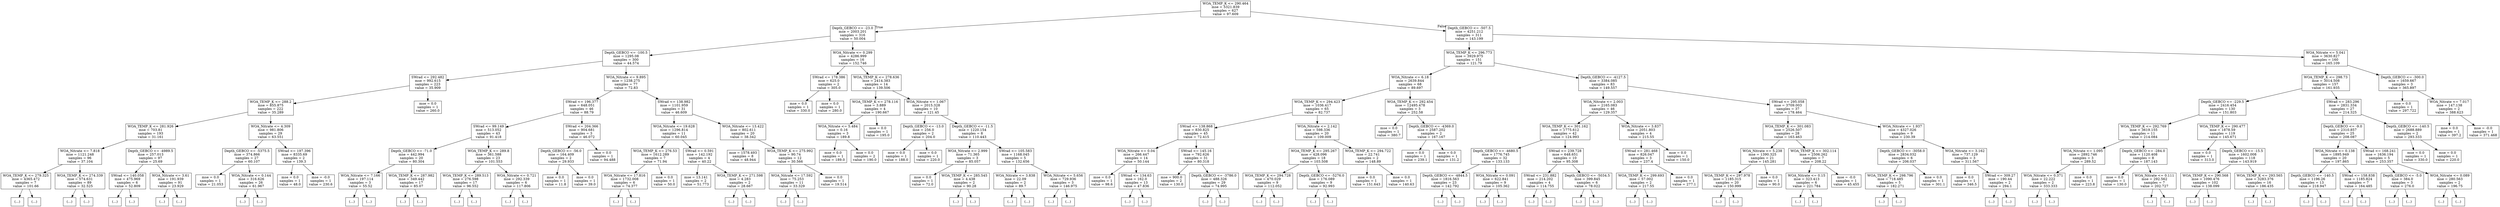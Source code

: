 digraph Tree {
node [shape=box] ;
0 [label="WOA_TEMP_K <= 290.464\nmse = 5321.839\nsamples = 627\nvalue = 97.609"] ;
1 [label="Depth_GEBCO <= -23.0\nmse = 2003.201\nsamples = 316\nvalue = 50.004"] ;
0 -> 1 [labeldistance=2.5, labelangle=45, headlabel="True"] ;
2 [label="Depth_GEBCO <= -100.5\nmse = 1295.08\nsamples = 300\nvalue = 44.574"] ;
1 -> 2 ;
3 [label="SWrad <= 292.482\nmse = 992.615\nsamples = 223\nvalue = 35.909"] ;
2 -> 3 ;
4 [label="WOA_TEMP_K <= 288.2\nmse = 855.875\nsamples = 222\nvalue = 35.289"] ;
3 -> 4 ;
5 [label="WOA_TEMP_K <= 281.926\nmse = 703.81\nsamples = 193\nvalue = 31.161"] ;
4 -> 5 ;
6 [label="WOA_Nitrate <= 7.818\nmse = 1121.248\nsamples = 96\nvalue = 37.104"] ;
5 -> 6 ;
7 [label="WOA_TEMP_K <= 279.325\nmse = 4365.472\nsamples = 7\nvalue = 101.66"] ;
6 -> 7 ;
8 [label="(...)"] ;
7 -> 8 ;
13 [label="(...)"] ;
7 -> 13 ;
20 [label="WOA_TEMP_K <= 274.339\nmse = 574.631\nsamples = 89\nvalue = 32.525"] ;
6 -> 20 ;
21 [label="(...)"] ;
20 -> 21 ;
94 [label="(...)"] ;
20 -> 94 ;
185 [label="Depth_GEBCO <= -4989.5\nmse = 257.013\nsamples = 97\nvalue = 25.69"] ;
5 -> 185 ;
186 [label="SWrad <= 140.058\nmse = 475.969\nsamples = 6\nvalue = 52.809"] ;
185 -> 186 ;
187 [label="(...)"] ;
186 -> 187 ;
194 [label="(...)"] ;
186 -> 194 ;
197 [label="WOA_Nitrate <= 3.61\nmse = 191.939\nsamples = 91\nvalue = 23.929"] ;
185 -> 197 ;
198 [label="(...)"] ;
197 -> 198 ;
237 [label="(...)"] ;
197 -> 237 ;
300 [label="WOA_Nitrate <= 4.309\nmse = 981.806\nsamples = 29\nvalue = 63.551"] ;
4 -> 300 ;
301 [label="Depth_GEBCO <= -5375.5\nmse = 374.866\nsamples = 27\nvalue = 60.107"] ;
300 -> 301 ;
302 [label="mse = 0.0\nsamples = 1\nvalue = 21.053"] ;
301 -> 302 ;
303 [label="WOA_Nitrate <= 0.144\nmse = 316.626\nsamples = 26\nvalue = 61.967"] ;
301 -> 303 ;
304 [label="(...)"] ;
303 -> 304 ;
309 [label="(...)"] ;
303 -> 309 ;
348 [label="SWrad <= 197.396\nmse = 8335.69\nsamples = 2\nvalue = 139.3"] ;
300 -> 348 ;
349 [label="mse = 0.0\nsamples = 1\nvalue = 48.0"] ;
348 -> 349 ;
350 [label="mse = -0.0\nsamples = 1\nvalue = 230.6"] ;
348 -> 350 ;
351 [label="mse = 0.0\nsamples = 1\nvalue = 260.0"] ;
3 -> 351 ;
352 [label="WOA_Nitrate <= 9.895\nmse = 1238.275\nsamples = 77\nvalue = 72.83"] ;
2 -> 352 ;
353 [label="SWrad <= 196.377\nmse = 648.051\nsamples = 46\nvalue = 88.79"] ;
352 -> 353 ;
354 [label="SWrad <= 99.149\nmse = 513.052\nsamples = 43\nvalue = 91.418"] ;
353 -> 354 ;
355 [label="Depth_GEBCO <= -71.0\nmse = 442.994\nsamples = 20\nvalue = 80.304"] ;
354 -> 355 ;
356 [label="WOA_Nitrate <= 7.166\nmse = 197.114\nsamples = 3\nvalue = 55.52"] ;
355 -> 356 ;
357 [label="(...)"] ;
356 -> 357 ;
360 [label="(...)"] ;
356 -> 360 ;
361 [label="WOA_TEMP_K <= 287.982\nmse = 349.442\nsamples = 17\nvalue = 85.07"] ;
355 -> 361 ;
362 [label="(...)"] ;
361 -> 362 ;
391 [label="(...)"] ;
361 -> 391 ;
392 [label="WOA_TEMP_K <= 289.8\nmse = 361.588\nsamples = 23\nvalue = 101.553"] ;
354 -> 392 ;
393 [label="WOA_TEMP_K <= 289.513\nmse = 276.598\nsamples = 17\nvalue = 96.552"] ;
392 -> 393 ;
394 [label="(...)"] ;
393 -> 394 ;
413 [label="(...)"] ;
393 -> 413 ;
418 [label="WOA_Nitrate <= 0.721\nmse = 292.339\nsamples = 6\nvalue = 117.806"] ;
392 -> 418 ;
419 [label="(...)"] ;
418 -> 419 ;
422 [label="(...)"] ;
418 -> 422 ;
427 [label="SWrad <= 204.366\nmse = 904.681\nsamples = 3\nvalue = 46.072"] ;
353 -> 427 ;
428 [label="Depth_GEBCO <= -56.0\nmse = 164.409\nsamples = 2\nvalue = 29.933"] ;
427 -> 428 ;
429 [label="mse = 0.0\nsamples = 1\nvalue = 11.8"] ;
428 -> 429 ;
430 [label="mse = 0.0\nsamples = 1\nvalue = 39.0"] ;
428 -> 430 ;
431 [label="mse = 0.0\nsamples = 1\nvalue = 94.488"] ;
427 -> 431 ;
432 [label="SWrad <= 138.982\nmse = 1101.959\nsamples = 31\nvalue = 46.609"] ;
352 -> 432 ;
433 [label="WOA_Nitrate <= 19.628\nmse = 1296.814\nsamples = 11\nvalue = 60.045"] ;
432 -> 433 ;
434 [label="WOA_TEMP_K <= 276.53\nmse = 1612.289\nsamples = 7\nvalue = 71.94"] ;
433 -> 434 ;
435 [label="WOA_Nitrate <= 17.816\nmse = 1732.008\nsamples = 6\nvalue = 74.377"] ;
434 -> 435 ;
436 [label="(...)"] ;
435 -> 436 ;
437 [label="(...)"] ;
435 -> 437 ;
438 [label="mse = 0.0\nsamples = 1\nvalue = 50.0"] ;
434 -> 438 ;
439 [label="SWrad <= 0.591\nmse = 142.192\nsamples = 4\nvalue = 40.22"] ;
433 -> 439 ;
440 [label="mse = 13.141\nsamples = 2\nvalue = 51.773"] ;
439 -> 440 ;
441 [label="WOA_TEMP_K <= 271.598\nmse = 4.283\nsamples = 2\nvalue = 28.667"] ;
439 -> 441 ;
442 [label="(...)"] ;
441 -> 442 ;
443 [label="(...)"] ;
441 -> 443 ;
444 [label="WOA_Nitrate <= 13.422\nmse = 802.611\nsamples = 20\nvalue = 38.342"] ;
432 -> 444 ;
445 [label="mse = 1578.493\nsamples = 8\nvalue = 48.944"] ;
444 -> 445 ;
446 [label="WOA_TEMP_K <= 275.992\nmse = 90.74\nsamples = 12\nvalue = 30.566"] ;
444 -> 446 ;
447 [label="WOA_Nitrate <= 17.592\nmse = 75.253\nsamples = 11\nvalue = 33.329"] ;
446 -> 447 ;
448 [label="(...)"] ;
447 -> 448 ;
451 [label="(...)"] ;
447 -> 451 ;
456 [label="mse = 0.0\nsamples = 1\nvalue = 19.514"] ;
446 -> 456 ;
457 [label="WOA_Nitrate <= 0.299\nmse = 4286.999\nsamples = 16\nvalue = 152.746"] ;
1 -> 457 ;
458 [label="SWrad <= 178.386\nmse = 625.0\nsamples = 2\nvalue = 305.0"] ;
457 -> 458 ;
459 [label="mse = 0.0\nsamples = 1\nvalue = 330.0"] ;
458 -> 459 ;
460 [label="mse = 0.0\nsamples = 1\nvalue = 280.0"] ;
458 -> 460 ;
461 [label="WOA_TEMP_K <= 278.636\nmse = 2414.383\nsamples = 14\nvalue = 139.506"] ;
457 -> 461 ;
462 [label="WOA_TEMP_K <= 278.116\nmse = 3.889\nsamples = 4\nvalue = 190.667"] ;
461 -> 462 ;
463 [label="WOA_Nitrate <= 5.484\nmse = 0.16\nsamples = 3\nvalue = 189.8"] ;
462 -> 463 ;
464 [label="mse = 0.0\nsamples = 1\nvalue = 189.0"] ;
463 -> 464 ;
465 [label="mse = 0.0\nsamples = 2\nvalue = 190.0"] ;
463 -> 465 ;
466 [label="mse = 0.0\nsamples = 1\nvalue = 195.0"] ;
462 -> 466 ;
467 [label="WOA_Nitrate <= 1.067\nmse = 2015.328\nsamples = 10\nvalue = 121.45"] ;
461 -> 467 ;
468 [label="Depth_GEBCO <= -13.0\nmse = 256.0\nsamples = 2\nvalue = 204.0"] ;
467 -> 468 ;
469 [label="mse = 0.0\nsamples = 1\nvalue = 188.0"] ;
468 -> 469 ;
470 [label="mse = 0.0\nsamples = 1\nvalue = 220.0"] ;
468 -> 470 ;
471 [label="Depth_GEBCO <= -11.5\nmse = 1220.154\nsamples = 8\nvalue = 110.443"] ;
467 -> 471 ;
472 [label="WOA_Nitrate <= 2.999\nmse = 71.365\nsamples = 3\nvalue = 85.057"] ;
471 -> 472 ;
473 [label="mse = 0.0\nsamples = 1\nvalue = 72.0"] ;
472 -> 473 ;
474 [label="WOA_TEMP_K <= 285.545\nmse = 4.438\nsamples = 2\nvalue = 90.28"] ;
472 -> 474 ;
475 [label="(...)"] ;
474 -> 475 ;
476 [label="(...)"] ;
474 -> 476 ;
477 [label="SWrad <= 105.583\nmse = 1168.045\nsamples = 5\nvalue = 132.656"] ;
471 -> 477 ;
478 [label="WOA_Nitrate <= 3.838\nmse = 22.09\nsamples = 2\nvalue = 89.7"] ;
477 -> 478 ;
479 [label="(...)"] ;
478 -> 479 ;
480 [label="(...)"] ;
478 -> 480 ;
481 [label="WOA_Nitrate <= 5.656\nmse = 729.936\nsamples = 3\nvalue = 146.975"] ;
477 -> 481 ;
482 [label="(...)"] ;
481 -> 482 ;
485 [label="(...)"] ;
481 -> 485 ;
486 [label="Depth_GEBCO <= -507.5\nmse = 4251.212\nsamples = 311\nvalue = 143.199"] ;
0 -> 486 [labeldistance=2.5, labelangle=-45, headlabel="False"] ;
487 [label="WOA_TEMP_K <= 296.773\nmse = 3929.975\nsamples = 151\nvalue = 121.79"] ;
486 -> 487 ;
488 [label="WOA_Nitrate <= 6.18\nmse = 2639.844\nsamples = 68\nvalue = 89.697"] ;
487 -> 488 ;
489 [label="WOA_TEMP_K <= 294.423\nmse = 1036.417\nsamples = 65\nvalue = 82.737"] ;
488 -> 489 ;
490 [label="SWrad <= 138.868\nmse = 830.825\nsamples = 45\nvalue = 72.415"] ;
489 -> 490 ;
491 [label="WOA_Nitrate <= 0.04\nmse = 266.447\nsamples = 14\nvalue = 50.144"] ;
490 -> 491 ;
492 [label="mse = 0.0\nsamples = 1\nvalue = 98.6"] ;
491 -> 492 ;
493 [label="SWrad <= 134.63\nmse = 162.0\nsamples = 13\nvalue = 47.836"] ;
491 -> 493 ;
494 [label="(...)"] ;
493 -> 494 ;
517 [label="(...)"] ;
493 -> 517 ;
518 [label="SWrad <= 145.16\nmse = 792.626\nsamples = 31\nvalue = 80.318"] ;
490 -> 518 ;
519 [label="mse = 900.0\nsamples = 2\nvalue = 130.0"] ;
518 -> 519 ;
520 [label="Depth_GEBCO <= -3786.0\nmse = 488.326\nsamples = 29\nvalue = 74.995"] ;
518 -> 520 ;
521 [label="(...)"] ;
520 -> 521 ;
550 [label="(...)"] ;
520 -> 550 ;
571 [label="WOA_Nitrate <= 2.142\nmse = 598.336\nsamples = 20\nvalue = 109.009"] ;
489 -> 571 ;
572 [label="WOA_TEMP_K <= 295.267\nmse = 428.096\nsamples = 18\nvalue = 103.508"] ;
571 -> 572 ;
573 [label="WOA_TEMP_K <= 294.728\nmse = 470.029\nsamples = 9\nvalue = 112.052"] ;
572 -> 573 ;
574 [label="(...)"] ;
573 -> 574 ;
579 [label="(...)"] ;
573 -> 579 ;
590 [label="Depth_GEBCO <= -5276.0\nmse = 176.089\nsamples = 9\nvalue = 92.993"] ;
572 -> 590 ;
591 [label="(...)"] ;
590 -> 591 ;
596 [label="(...)"] ;
590 -> 596 ;
607 [label="WOA_TEMP_K <= 294.722\nmse = 22.741\nsamples = 2\nvalue = 148.89"] ;
571 -> 607 ;
608 [label="mse = 0.0\nsamples = 1\nvalue = 151.643"] ;
607 -> 608 ;
609 [label="mse = 0.0\nsamples = 1\nvalue = 140.63"] ;
607 -> 609 ;
610 [label="WOA_TEMP_K <= 292.454\nmse = 12495.478\nsamples = 3\nvalue = 252.58"] ;
488 -> 610 ;
611 [label="mse = 0.0\nsamples = 1\nvalue = 380.7"] ;
610 -> 611 ;
612 [label="Depth_GEBCO <= -4369.0\nmse = 2587.202\nsamples = 2\nvalue = 167.167"] ;
610 -> 612 ;
613 [label="mse = 0.0\nsamples = 1\nvalue = 239.1"] ;
612 -> 613 ;
614 [label="mse = 0.0\nsamples = 1\nvalue = 131.2"] ;
612 -> 614 ;
615 [label="Depth_GEBCO <= -4127.5\nmse = 3384.085\nsamples = 83\nvalue = 149.557"] ;
487 -> 615 ;
616 [label="WOA_Nitrate <= 2.003\nmse = 2165.083\nsamples = 46\nvalue = 129.357"] ;
615 -> 616 ;
617 [label="WOA_TEMP_K <= 301.162\nmse = 1775.612\nsamples = 42\nvalue = 124.993"] ;
616 -> 617 ;
618 [label="Depth_GEBCO <= -4680.5\nmse = 1776.745\nsamples = 32\nvalue = 133.133"] ;
617 -> 618 ;
619 [label="Depth_GEBCO <= -4844.5\nmse = 1816.563\nsamples = 23\nvalue = 142.792"] ;
618 -> 619 ;
620 [label="(...)"] ;
619 -> 620 ;
657 [label="(...)"] ;
619 -> 657 ;
664 [label="WOA_Nitrate <= 0.091\nmse = 622.841\nsamples = 9\nvalue = 105.362"] ;
618 -> 664 ;
665 [label="(...)"] ;
664 -> 665 ;
672 [label="(...)"] ;
664 -> 672 ;
681 [label="SWrad <= 239.728\nmse = 648.651\nsamples = 10\nvalue = 95.308"] ;
617 -> 681 ;
682 [label="SWrad <= 231.882\nmse = 214.202\nsamples = 4\nvalue = 114.755"] ;
681 -> 682 ;
683 [label="(...)"] ;
682 -> 683 ;
686 [label="(...)"] ;
682 -> 686 ;
689 [label="Depth_GEBCO <= -5034.5\nmse = 399.845\nsamples = 6\nvalue = 78.022"] ;
681 -> 689 ;
690 [label="(...)"] ;
689 -> 690 ;
695 [label="(...)"] ;
689 -> 695 ;
698 [label="WOA_Nitrate <= 3.837\nmse = 2051.803\nsamples = 4\nvalue = 215.55"] ;
616 -> 698 ;
699 [label="SWrad <= 281.468\nmse = 826.047\nsamples = 3\nvalue = 237.4"] ;
698 -> 699 ;
700 [label="WOA_TEMP_K <= 299.693\nmse = 57.002\nsamples = 2\nvalue = 217.55"] ;
699 -> 700 ;
701 [label="(...)"] ;
700 -> 701 ;
702 [label="(...)"] ;
700 -> 702 ;
703 [label="mse = 0.0\nsamples = 1\nvalue = 277.1"] ;
699 -> 703 ;
704 [label="mse = 0.0\nsamples = 1\nvalue = 150.0"] ;
698 -> 704 ;
705 [label="SWrad <= 295.058\nmse = 3709.003\nsamples = 37\nvalue = 178.464"] ;
615 -> 705 ;
706 [label="WOA_TEMP_K <= 301.083\nmse = 2526.507\nsamples = 28\nvalue = 163.463"] ;
705 -> 706 ;
707 [label="WOA_Nitrate <= 5.238\nmse = 1390.325\nsamples = 21\nvalue = 145.281"] ;
706 -> 707 ;
708 [label="WOA_TEMP_K <= 297.978\nmse = 1185.315\nsamples = 20\nvalue = 150.999"] ;
707 -> 708 ;
709 [label="(...)"] ;
708 -> 709 ;
724 [label="(...)"] ;
708 -> 724 ;
745 [label="mse = 0.0\nsamples = 1\nvalue = 90.0"] ;
707 -> 745 ;
746 [label="WOA_TEMP_K <= 302.114\nmse = 2506.262\nsamples = 7\nvalue = 208.22"] ;
706 -> 746 ;
747 [label="WOA_Nitrate <= 0.15\nmse = 323.413\nsamples = 6\nvalue = 221.784"] ;
746 -> 747 ;
748 [label="(...)"] ;
747 -> 748 ;
757 [label="(...)"] ;
747 -> 757 ;
758 [label="mse = -0.0\nsamples = 1\nvalue = 45.455"] ;
746 -> 758 ;
759 [label="WOA_Nitrate <= 1.937\nmse = 4327.026\nsamples = 9\nvalue = 230.39"] ;
705 -> 759 ;
760 [label="Depth_GEBCO <= -3058.0\nmse = 2834.032\nsamples = 6\nvalue = 206.037"] ;
759 -> 760 ;
761 [label="WOA_TEMP_K <= 298.796\nmse = 718.485\nsamples = 5\nvalue = 182.271"] ;
760 -> 761 ;
762 [label="(...)"] ;
761 -> 762 ;
767 [label="(...)"] ;
761 -> 767 ;
770 [label="mse = 0.0\nsamples = 1\nvalue = 301.1"] ;
760 -> 770 ;
771 [label="WOA_Nitrate <= 3.162\nmse = 737.129\nsamples = 3\nvalue = 311.567"] ;
759 -> 771 ;
772 [label="mse = 0.0\nsamples = 1\nvalue = 346.5"] ;
771 -> 772 ;
773 [label="SWrad <= 309.27\nmse = 190.44\nsamples = 2\nvalue = 294.1"] ;
771 -> 773 ;
774 [label="(...)"] ;
773 -> 774 ;
775 [label="(...)"] ;
773 -> 775 ;
776 [label="WOA_Nitrate <= 5.041\nmse = 3630.827\nsamples = 160\nvalue = 165.109"] ;
486 -> 776 ;
777 [label="WOA_TEMP_K <= 298.73\nmse = 3014.508\nsamples = 157\nvalue = 161.935"] ;
776 -> 777 ;
778 [label="Depth_GEBCO <= -229.5\nmse = 2416.454\nsamples = 130\nvalue = 151.803"] ;
777 -> 778 ;
779 [label="WOA_TEMP_K <= 292.769\nmse = 3619.155\nsamples = 11\nvalue = 214.084"] ;
778 -> 779 ;
780 [label="WOA_Nitrate <= 1.095\nmse = 2892.746\nsamples = 3\nvalue = 289.52"] ;
779 -> 780 ;
781 [label="WOA_Nitrate <= 0.371\nmse = 22.222\nsamples = 2\nvalue = 333.333"] ;
780 -> 781 ;
782 [label="(...)"] ;
781 -> 782 ;
783 [label="(...)"] ;
781 -> 783 ;
784 [label="mse = 0.0\nsamples = 1\nvalue = 223.8"] ;
780 -> 784 ;
785 [label="Depth_GEBCO <= -284.0\nmse = 1120.408\nsamples = 8\nvalue = 187.143"] ;
779 -> 785 ;
786 [label="mse = 0.0\nsamples = 1\nvalue = 130.0"] ;
785 -> 786 ;
787 [label="WOA_Nitrate <= 0.111\nmse = 292.562\nsamples = 7\nvalue = 202.727"] ;
785 -> 787 ;
788 [label="(...)"] ;
787 -> 788 ;
793 [label="(...)"] ;
787 -> 793 ;
796 [label="WOA_TEMP_K <= 290.477\nmse = 1878.59\nsamples = 119\nvalue = 145.671"] ;
778 -> 796 ;
797 [label="mse = 0.0\nsamples = 1\nvalue = 313.0"] ;
796 -> 797 ;
798 [label="Depth_GEBCO <= -15.5\nmse = 1602.008\nsamples = 118\nvalue = 143.919"] ;
796 -> 798 ;
799 [label="WOA_TEMP_K <= 290.568\nmse = 1090.476\nsamples = 102\nvalue = 138.099"] ;
798 -> 799 ;
800 [label="(...)"] ;
799 -> 800 ;
805 [label="(...)"] ;
799 -> 805 ;
938 [label="WOA_TEMP_K <= 293.565\nmse = 3283.376\nsamples = 16\nvalue = 186.435"] ;
798 -> 938 ;
939 [label="(...)"] ;
938 -> 939 ;
946 [label="(...)"] ;
938 -> 946 ;
959 [label="SWrad <= 283.296\nmse = 2831.334\nsamples = 27\nvalue = 214.325"] ;
777 -> 959 ;
960 [label="Depth_GEBCO <= -9.0\nmse = 2310.857\nsamples = 25\nvalue = 208.087"] ;
959 -> 960 ;
961 [label="WOA_Nitrate <= 0.138\nmse = 1895.949\nsamples = 20\nvalue = 197.865"] ;
960 -> 961 ;
962 [label="Depth_GEBCO <= -140.5\nmse = 1196.26\nsamples = 13\nvalue = 218.947"] ;
961 -> 962 ;
963 [label="(...)"] ;
962 -> 963 ;
968 [label="(...)"] ;
962 -> 968 ;
977 [label="SWrad <= 158.838\nmse = 1185.824\nsamples = 7\nvalue = 164.485"] ;
961 -> 977 ;
978 [label="(...)"] ;
977 -> 978 ;
979 [label="(...)"] ;
977 -> 979 ;
988 [label="SWrad <= 168.241\nmse = 1636.194\nsamples = 5\nvalue = 253.357"] ;
960 -> 988 ;
989 [label="Depth_GEBCO <= -5.0\nmse = 384.0\nsamples = 3\nvalue = 276.0"] ;
988 -> 989 ;
990 [label="(...)"] ;
989 -> 990 ;
991 [label="(...)"] ;
989 -> 991 ;
992 [label="WOA_Nitrate <= 0.089\nmse = 280.563\nsamples = 2\nvalue = 196.75"] ;
988 -> 992 ;
993 [label="(...)"] ;
992 -> 993 ;
994 [label="(...)"] ;
992 -> 994 ;
995 [label="Depth_GEBCO <= -140.5\nmse = 2688.889\nsamples = 2\nvalue = 293.333"] ;
959 -> 995 ;
996 [label="mse = 0.0\nsamples = 1\nvalue = 330.0"] ;
995 -> 996 ;
997 [label="mse = 0.0\nsamples = 1\nvalue = 220.0"] ;
995 -> 997 ;
998 [label="Depth_GEBCO <= -300.0\nmse = 1659.667\nsamples = 3\nvalue = 365.897"] ;
776 -> 998 ;
999 [label="mse = 0.0\nsamples = 1\nvalue = 297.722"] ;
998 -> 999 ;
1000 [label="WOA_Nitrate <= 7.017\nmse = 147.138\nsamples = 2\nvalue = 388.623"] ;
998 -> 1000 ;
1001 [label="mse = 0.0\nsamples = 1\nvalue = 397.2"] ;
1000 -> 1001 ;
1002 [label="mse = -0.0\nsamples = 1\nvalue = 371.468"] ;
1000 -> 1002 ;
}